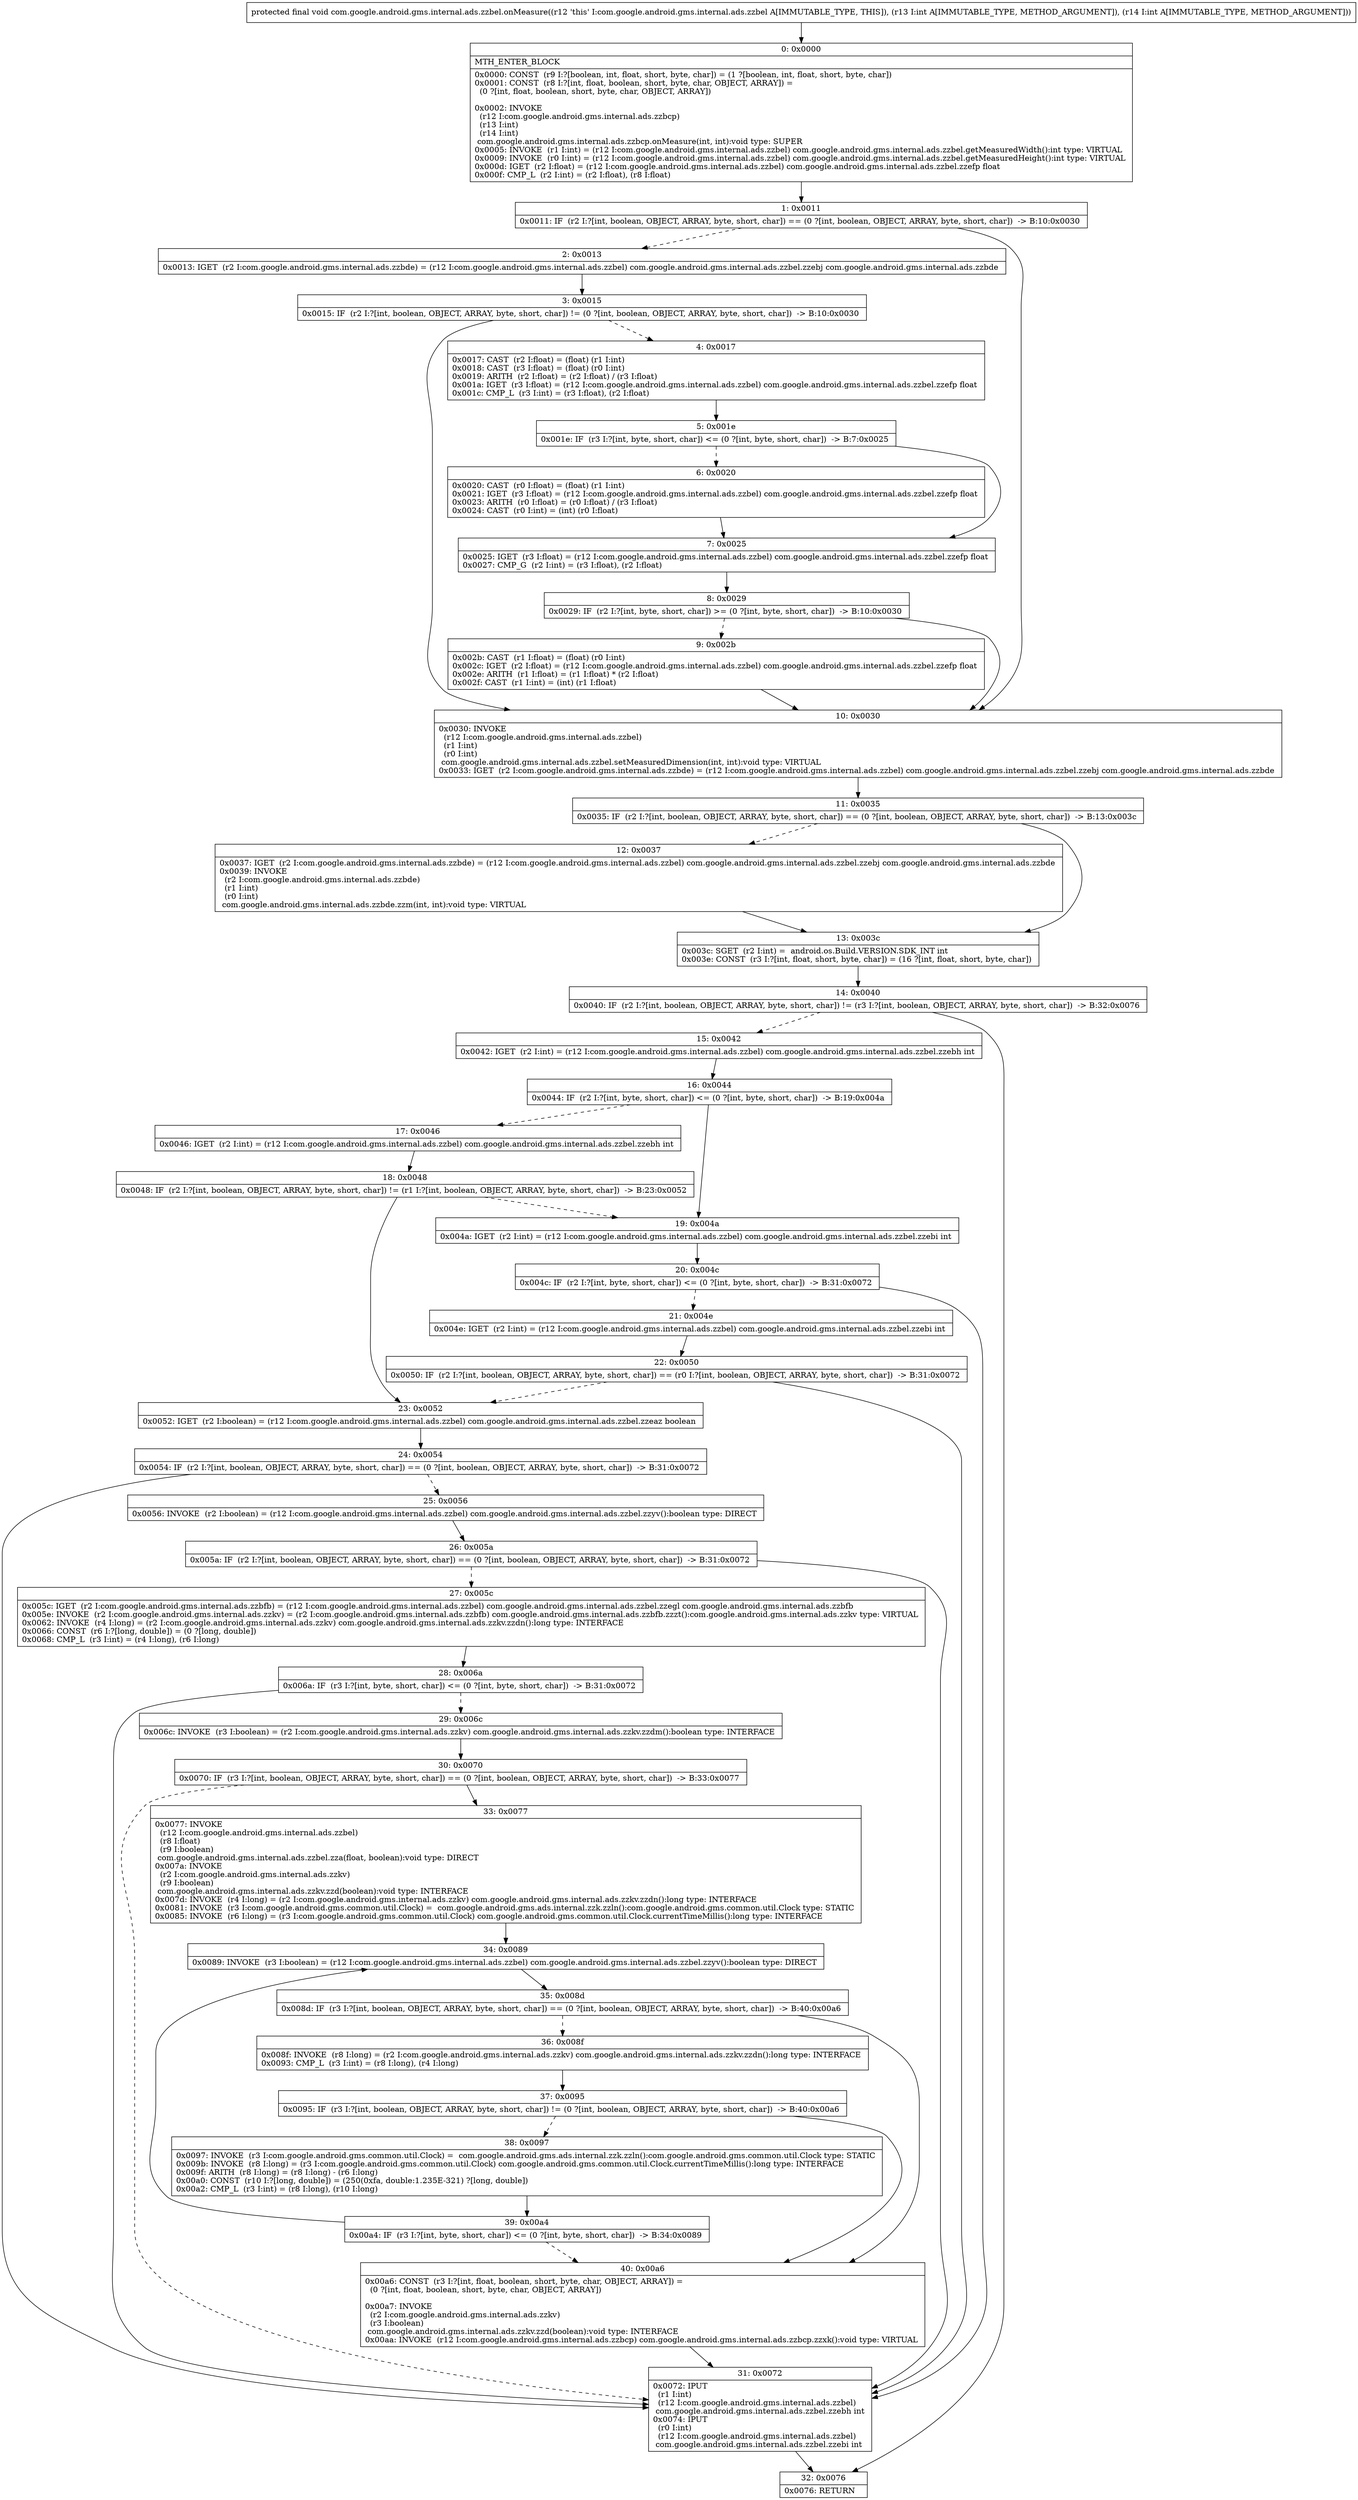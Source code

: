 digraph "CFG forcom.google.android.gms.internal.ads.zzbel.onMeasure(II)V" {
Node_0 [shape=record,label="{0\:\ 0x0000|MTH_ENTER_BLOCK\l|0x0000: CONST  (r9 I:?[boolean, int, float, short, byte, char]) = (1 ?[boolean, int, float, short, byte, char]) \l0x0001: CONST  (r8 I:?[int, float, boolean, short, byte, char, OBJECT, ARRAY]) = \l  (0 ?[int, float, boolean, short, byte, char, OBJECT, ARRAY])\l \l0x0002: INVOKE  \l  (r12 I:com.google.android.gms.internal.ads.zzbcp)\l  (r13 I:int)\l  (r14 I:int)\l com.google.android.gms.internal.ads.zzbcp.onMeasure(int, int):void type: SUPER \l0x0005: INVOKE  (r1 I:int) = (r12 I:com.google.android.gms.internal.ads.zzbel) com.google.android.gms.internal.ads.zzbel.getMeasuredWidth():int type: VIRTUAL \l0x0009: INVOKE  (r0 I:int) = (r12 I:com.google.android.gms.internal.ads.zzbel) com.google.android.gms.internal.ads.zzbel.getMeasuredHeight():int type: VIRTUAL \l0x000d: IGET  (r2 I:float) = (r12 I:com.google.android.gms.internal.ads.zzbel) com.google.android.gms.internal.ads.zzbel.zzefp float \l0x000f: CMP_L  (r2 I:int) = (r2 I:float), (r8 I:float) \l}"];
Node_1 [shape=record,label="{1\:\ 0x0011|0x0011: IF  (r2 I:?[int, boolean, OBJECT, ARRAY, byte, short, char]) == (0 ?[int, boolean, OBJECT, ARRAY, byte, short, char])  \-\> B:10:0x0030 \l}"];
Node_2 [shape=record,label="{2\:\ 0x0013|0x0013: IGET  (r2 I:com.google.android.gms.internal.ads.zzbde) = (r12 I:com.google.android.gms.internal.ads.zzbel) com.google.android.gms.internal.ads.zzbel.zzebj com.google.android.gms.internal.ads.zzbde \l}"];
Node_3 [shape=record,label="{3\:\ 0x0015|0x0015: IF  (r2 I:?[int, boolean, OBJECT, ARRAY, byte, short, char]) != (0 ?[int, boolean, OBJECT, ARRAY, byte, short, char])  \-\> B:10:0x0030 \l}"];
Node_4 [shape=record,label="{4\:\ 0x0017|0x0017: CAST  (r2 I:float) = (float) (r1 I:int) \l0x0018: CAST  (r3 I:float) = (float) (r0 I:int) \l0x0019: ARITH  (r2 I:float) = (r2 I:float) \/ (r3 I:float) \l0x001a: IGET  (r3 I:float) = (r12 I:com.google.android.gms.internal.ads.zzbel) com.google.android.gms.internal.ads.zzbel.zzefp float \l0x001c: CMP_L  (r3 I:int) = (r3 I:float), (r2 I:float) \l}"];
Node_5 [shape=record,label="{5\:\ 0x001e|0x001e: IF  (r3 I:?[int, byte, short, char]) \<= (0 ?[int, byte, short, char])  \-\> B:7:0x0025 \l}"];
Node_6 [shape=record,label="{6\:\ 0x0020|0x0020: CAST  (r0 I:float) = (float) (r1 I:int) \l0x0021: IGET  (r3 I:float) = (r12 I:com.google.android.gms.internal.ads.zzbel) com.google.android.gms.internal.ads.zzbel.zzefp float \l0x0023: ARITH  (r0 I:float) = (r0 I:float) \/ (r3 I:float) \l0x0024: CAST  (r0 I:int) = (int) (r0 I:float) \l}"];
Node_7 [shape=record,label="{7\:\ 0x0025|0x0025: IGET  (r3 I:float) = (r12 I:com.google.android.gms.internal.ads.zzbel) com.google.android.gms.internal.ads.zzbel.zzefp float \l0x0027: CMP_G  (r2 I:int) = (r3 I:float), (r2 I:float) \l}"];
Node_8 [shape=record,label="{8\:\ 0x0029|0x0029: IF  (r2 I:?[int, byte, short, char]) \>= (0 ?[int, byte, short, char])  \-\> B:10:0x0030 \l}"];
Node_9 [shape=record,label="{9\:\ 0x002b|0x002b: CAST  (r1 I:float) = (float) (r0 I:int) \l0x002c: IGET  (r2 I:float) = (r12 I:com.google.android.gms.internal.ads.zzbel) com.google.android.gms.internal.ads.zzbel.zzefp float \l0x002e: ARITH  (r1 I:float) = (r1 I:float) * (r2 I:float) \l0x002f: CAST  (r1 I:int) = (int) (r1 I:float) \l}"];
Node_10 [shape=record,label="{10\:\ 0x0030|0x0030: INVOKE  \l  (r12 I:com.google.android.gms.internal.ads.zzbel)\l  (r1 I:int)\l  (r0 I:int)\l com.google.android.gms.internal.ads.zzbel.setMeasuredDimension(int, int):void type: VIRTUAL \l0x0033: IGET  (r2 I:com.google.android.gms.internal.ads.zzbde) = (r12 I:com.google.android.gms.internal.ads.zzbel) com.google.android.gms.internal.ads.zzbel.zzebj com.google.android.gms.internal.ads.zzbde \l}"];
Node_11 [shape=record,label="{11\:\ 0x0035|0x0035: IF  (r2 I:?[int, boolean, OBJECT, ARRAY, byte, short, char]) == (0 ?[int, boolean, OBJECT, ARRAY, byte, short, char])  \-\> B:13:0x003c \l}"];
Node_12 [shape=record,label="{12\:\ 0x0037|0x0037: IGET  (r2 I:com.google.android.gms.internal.ads.zzbde) = (r12 I:com.google.android.gms.internal.ads.zzbel) com.google.android.gms.internal.ads.zzbel.zzebj com.google.android.gms.internal.ads.zzbde \l0x0039: INVOKE  \l  (r2 I:com.google.android.gms.internal.ads.zzbde)\l  (r1 I:int)\l  (r0 I:int)\l com.google.android.gms.internal.ads.zzbde.zzm(int, int):void type: VIRTUAL \l}"];
Node_13 [shape=record,label="{13\:\ 0x003c|0x003c: SGET  (r2 I:int) =  android.os.Build.VERSION.SDK_INT int \l0x003e: CONST  (r3 I:?[int, float, short, byte, char]) = (16 ?[int, float, short, byte, char]) \l}"];
Node_14 [shape=record,label="{14\:\ 0x0040|0x0040: IF  (r2 I:?[int, boolean, OBJECT, ARRAY, byte, short, char]) != (r3 I:?[int, boolean, OBJECT, ARRAY, byte, short, char])  \-\> B:32:0x0076 \l}"];
Node_15 [shape=record,label="{15\:\ 0x0042|0x0042: IGET  (r2 I:int) = (r12 I:com.google.android.gms.internal.ads.zzbel) com.google.android.gms.internal.ads.zzbel.zzebh int \l}"];
Node_16 [shape=record,label="{16\:\ 0x0044|0x0044: IF  (r2 I:?[int, byte, short, char]) \<= (0 ?[int, byte, short, char])  \-\> B:19:0x004a \l}"];
Node_17 [shape=record,label="{17\:\ 0x0046|0x0046: IGET  (r2 I:int) = (r12 I:com.google.android.gms.internal.ads.zzbel) com.google.android.gms.internal.ads.zzbel.zzebh int \l}"];
Node_18 [shape=record,label="{18\:\ 0x0048|0x0048: IF  (r2 I:?[int, boolean, OBJECT, ARRAY, byte, short, char]) != (r1 I:?[int, boolean, OBJECT, ARRAY, byte, short, char])  \-\> B:23:0x0052 \l}"];
Node_19 [shape=record,label="{19\:\ 0x004a|0x004a: IGET  (r2 I:int) = (r12 I:com.google.android.gms.internal.ads.zzbel) com.google.android.gms.internal.ads.zzbel.zzebi int \l}"];
Node_20 [shape=record,label="{20\:\ 0x004c|0x004c: IF  (r2 I:?[int, byte, short, char]) \<= (0 ?[int, byte, short, char])  \-\> B:31:0x0072 \l}"];
Node_21 [shape=record,label="{21\:\ 0x004e|0x004e: IGET  (r2 I:int) = (r12 I:com.google.android.gms.internal.ads.zzbel) com.google.android.gms.internal.ads.zzbel.zzebi int \l}"];
Node_22 [shape=record,label="{22\:\ 0x0050|0x0050: IF  (r2 I:?[int, boolean, OBJECT, ARRAY, byte, short, char]) == (r0 I:?[int, boolean, OBJECT, ARRAY, byte, short, char])  \-\> B:31:0x0072 \l}"];
Node_23 [shape=record,label="{23\:\ 0x0052|0x0052: IGET  (r2 I:boolean) = (r12 I:com.google.android.gms.internal.ads.zzbel) com.google.android.gms.internal.ads.zzbel.zzeaz boolean \l}"];
Node_24 [shape=record,label="{24\:\ 0x0054|0x0054: IF  (r2 I:?[int, boolean, OBJECT, ARRAY, byte, short, char]) == (0 ?[int, boolean, OBJECT, ARRAY, byte, short, char])  \-\> B:31:0x0072 \l}"];
Node_25 [shape=record,label="{25\:\ 0x0056|0x0056: INVOKE  (r2 I:boolean) = (r12 I:com.google.android.gms.internal.ads.zzbel) com.google.android.gms.internal.ads.zzbel.zzyv():boolean type: DIRECT \l}"];
Node_26 [shape=record,label="{26\:\ 0x005a|0x005a: IF  (r2 I:?[int, boolean, OBJECT, ARRAY, byte, short, char]) == (0 ?[int, boolean, OBJECT, ARRAY, byte, short, char])  \-\> B:31:0x0072 \l}"];
Node_27 [shape=record,label="{27\:\ 0x005c|0x005c: IGET  (r2 I:com.google.android.gms.internal.ads.zzbfb) = (r12 I:com.google.android.gms.internal.ads.zzbel) com.google.android.gms.internal.ads.zzbel.zzegl com.google.android.gms.internal.ads.zzbfb \l0x005e: INVOKE  (r2 I:com.google.android.gms.internal.ads.zzkv) = (r2 I:com.google.android.gms.internal.ads.zzbfb) com.google.android.gms.internal.ads.zzbfb.zzzt():com.google.android.gms.internal.ads.zzkv type: VIRTUAL \l0x0062: INVOKE  (r4 I:long) = (r2 I:com.google.android.gms.internal.ads.zzkv) com.google.android.gms.internal.ads.zzkv.zzdn():long type: INTERFACE \l0x0066: CONST  (r6 I:?[long, double]) = (0 ?[long, double]) \l0x0068: CMP_L  (r3 I:int) = (r4 I:long), (r6 I:long) \l}"];
Node_28 [shape=record,label="{28\:\ 0x006a|0x006a: IF  (r3 I:?[int, byte, short, char]) \<= (0 ?[int, byte, short, char])  \-\> B:31:0x0072 \l}"];
Node_29 [shape=record,label="{29\:\ 0x006c|0x006c: INVOKE  (r3 I:boolean) = (r2 I:com.google.android.gms.internal.ads.zzkv) com.google.android.gms.internal.ads.zzkv.zzdm():boolean type: INTERFACE \l}"];
Node_30 [shape=record,label="{30\:\ 0x0070|0x0070: IF  (r3 I:?[int, boolean, OBJECT, ARRAY, byte, short, char]) == (0 ?[int, boolean, OBJECT, ARRAY, byte, short, char])  \-\> B:33:0x0077 \l}"];
Node_31 [shape=record,label="{31\:\ 0x0072|0x0072: IPUT  \l  (r1 I:int)\l  (r12 I:com.google.android.gms.internal.ads.zzbel)\l com.google.android.gms.internal.ads.zzbel.zzebh int \l0x0074: IPUT  \l  (r0 I:int)\l  (r12 I:com.google.android.gms.internal.ads.zzbel)\l com.google.android.gms.internal.ads.zzbel.zzebi int \l}"];
Node_32 [shape=record,label="{32\:\ 0x0076|0x0076: RETURN   \l}"];
Node_33 [shape=record,label="{33\:\ 0x0077|0x0077: INVOKE  \l  (r12 I:com.google.android.gms.internal.ads.zzbel)\l  (r8 I:float)\l  (r9 I:boolean)\l com.google.android.gms.internal.ads.zzbel.zza(float, boolean):void type: DIRECT \l0x007a: INVOKE  \l  (r2 I:com.google.android.gms.internal.ads.zzkv)\l  (r9 I:boolean)\l com.google.android.gms.internal.ads.zzkv.zzd(boolean):void type: INTERFACE \l0x007d: INVOKE  (r4 I:long) = (r2 I:com.google.android.gms.internal.ads.zzkv) com.google.android.gms.internal.ads.zzkv.zzdn():long type: INTERFACE \l0x0081: INVOKE  (r3 I:com.google.android.gms.common.util.Clock) =  com.google.android.gms.ads.internal.zzk.zzln():com.google.android.gms.common.util.Clock type: STATIC \l0x0085: INVOKE  (r6 I:long) = (r3 I:com.google.android.gms.common.util.Clock) com.google.android.gms.common.util.Clock.currentTimeMillis():long type: INTERFACE \l}"];
Node_34 [shape=record,label="{34\:\ 0x0089|0x0089: INVOKE  (r3 I:boolean) = (r12 I:com.google.android.gms.internal.ads.zzbel) com.google.android.gms.internal.ads.zzbel.zzyv():boolean type: DIRECT \l}"];
Node_35 [shape=record,label="{35\:\ 0x008d|0x008d: IF  (r3 I:?[int, boolean, OBJECT, ARRAY, byte, short, char]) == (0 ?[int, boolean, OBJECT, ARRAY, byte, short, char])  \-\> B:40:0x00a6 \l}"];
Node_36 [shape=record,label="{36\:\ 0x008f|0x008f: INVOKE  (r8 I:long) = (r2 I:com.google.android.gms.internal.ads.zzkv) com.google.android.gms.internal.ads.zzkv.zzdn():long type: INTERFACE \l0x0093: CMP_L  (r3 I:int) = (r8 I:long), (r4 I:long) \l}"];
Node_37 [shape=record,label="{37\:\ 0x0095|0x0095: IF  (r3 I:?[int, boolean, OBJECT, ARRAY, byte, short, char]) != (0 ?[int, boolean, OBJECT, ARRAY, byte, short, char])  \-\> B:40:0x00a6 \l}"];
Node_38 [shape=record,label="{38\:\ 0x0097|0x0097: INVOKE  (r3 I:com.google.android.gms.common.util.Clock) =  com.google.android.gms.ads.internal.zzk.zzln():com.google.android.gms.common.util.Clock type: STATIC \l0x009b: INVOKE  (r8 I:long) = (r3 I:com.google.android.gms.common.util.Clock) com.google.android.gms.common.util.Clock.currentTimeMillis():long type: INTERFACE \l0x009f: ARITH  (r8 I:long) = (r8 I:long) \- (r6 I:long) \l0x00a0: CONST  (r10 I:?[long, double]) = (250(0xfa, double:1.235E\-321) ?[long, double]) \l0x00a2: CMP_L  (r3 I:int) = (r8 I:long), (r10 I:long) \l}"];
Node_39 [shape=record,label="{39\:\ 0x00a4|0x00a4: IF  (r3 I:?[int, byte, short, char]) \<= (0 ?[int, byte, short, char])  \-\> B:34:0x0089 \l}"];
Node_40 [shape=record,label="{40\:\ 0x00a6|0x00a6: CONST  (r3 I:?[int, float, boolean, short, byte, char, OBJECT, ARRAY]) = \l  (0 ?[int, float, boolean, short, byte, char, OBJECT, ARRAY])\l \l0x00a7: INVOKE  \l  (r2 I:com.google.android.gms.internal.ads.zzkv)\l  (r3 I:boolean)\l com.google.android.gms.internal.ads.zzkv.zzd(boolean):void type: INTERFACE \l0x00aa: INVOKE  (r12 I:com.google.android.gms.internal.ads.zzbcp) com.google.android.gms.internal.ads.zzbcp.zzxk():void type: VIRTUAL \l}"];
MethodNode[shape=record,label="{protected final void com.google.android.gms.internal.ads.zzbel.onMeasure((r12 'this' I:com.google.android.gms.internal.ads.zzbel A[IMMUTABLE_TYPE, THIS]), (r13 I:int A[IMMUTABLE_TYPE, METHOD_ARGUMENT]), (r14 I:int A[IMMUTABLE_TYPE, METHOD_ARGUMENT])) }"];
MethodNode -> Node_0;
Node_0 -> Node_1;
Node_1 -> Node_2[style=dashed];
Node_1 -> Node_10;
Node_2 -> Node_3;
Node_3 -> Node_4[style=dashed];
Node_3 -> Node_10;
Node_4 -> Node_5;
Node_5 -> Node_6[style=dashed];
Node_5 -> Node_7;
Node_6 -> Node_7;
Node_7 -> Node_8;
Node_8 -> Node_9[style=dashed];
Node_8 -> Node_10;
Node_9 -> Node_10;
Node_10 -> Node_11;
Node_11 -> Node_12[style=dashed];
Node_11 -> Node_13;
Node_12 -> Node_13;
Node_13 -> Node_14;
Node_14 -> Node_15[style=dashed];
Node_14 -> Node_32;
Node_15 -> Node_16;
Node_16 -> Node_17[style=dashed];
Node_16 -> Node_19;
Node_17 -> Node_18;
Node_18 -> Node_19[style=dashed];
Node_18 -> Node_23;
Node_19 -> Node_20;
Node_20 -> Node_21[style=dashed];
Node_20 -> Node_31;
Node_21 -> Node_22;
Node_22 -> Node_23[style=dashed];
Node_22 -> Node_31;
Node_23 -> Node_24;
Node_24 -> Node_25[style=dashed];
Node_24 -> Node_31;
Node_25 -> Node_26;
Node_26 -> Node_27[style=dashed];
Node_26 -> Node_31;
Node_27 -> Node_28;
Node_28 -> Node_29[style=dashed];
Node_28 -> Node_31;
Node_29 -> Node_30;
Node_30 -> Node_31[style=dashed];
Node_30 -> Node_33;
Node_31 -> Node_32;
Node_33 -> Node_34;
Node_34 -> Node_35;
Node_35 -> Node_36[style=dashed];
Node_35 -> Node_40;
Node_36 -> Node_37;
Node_37 -> Node_38[style=dashed];
Node_37 -> Node_40;
Node_38 -> Node_39;
Node_39 -> Node_34;
Node_39 -> Node_40[style=dashed];
Node_40 -> Node_31;
}

